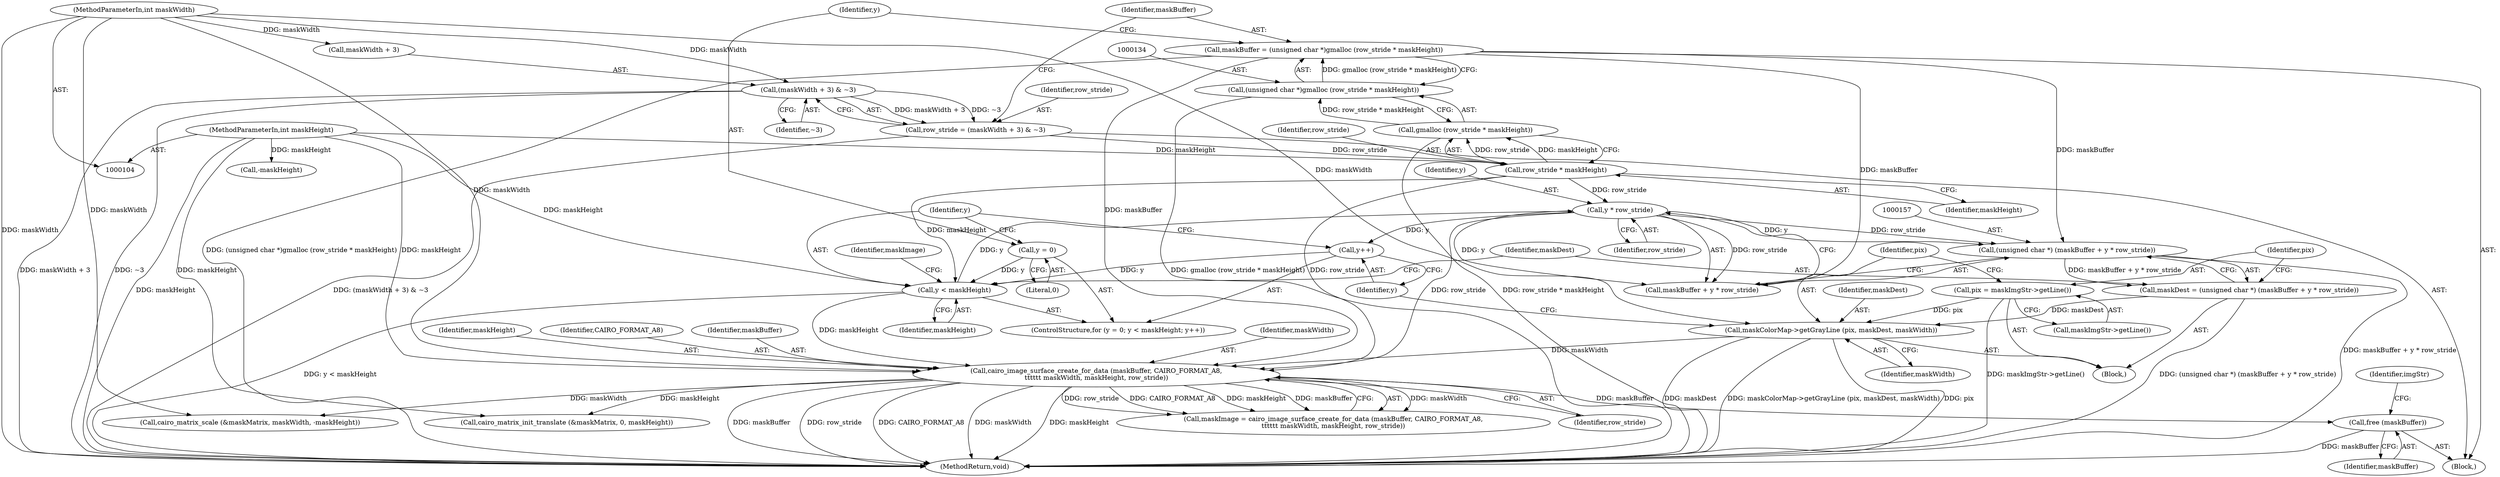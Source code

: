 digraph "1_poppler_7b2d314a61fd0e12f47c62996cb49ec0d1ba747a_3@API" {
"1000347" [label="(Call,free (maskBuffer))"];
"1000172" [label="(Call,cairo_image_surface_create_for_data (maskBuffer, CAIRO_FORMAT_A8,\n\t\t\t\t\t\t maskWidth, maskHeight, row_stride))"];
"1000131" [label="(Call,maskBuffer = (unsigned char *)gmalloc (row_stride * maskHeight))"];
"1000133" [label="(Call,(unsigned char *)gmalloc (row_stride * maskHeight))"];
"1000135" [label="(Call,gmalloc (row_stride * maskHeight))"];
"1000136" [label="(Call,row_stride * maskHeight)"];
"1000123" [label="(Call,row_stride = (maskWidth + 3) & ~3)"];
"1000125" [label="(Call,(maskWidth + 3) & ~3)"];
"1000112" [label="(MethodParameterIn,int maskWidth)"];
"1000113" [label="(MethodParameterIn,int maskHeight)"];
"1000166" [label="(Call,maskColorMap->getGrayLine (pix, maskDest, maskWidth))"];
"1000163" [label="(Call,pix = maskImgStr->getLine())"];
"1000154" [label="(Call,maskDest = (unsigned char *) (maskBuffer + y * row_stride))"];
"1000156" [label="(Call,(unsigned char *) (maskBuffer + y * row_stride))"];
"1000160" [label="(Call,y * row_stride)"];
"1000148" [label="(Call,y < maskHeight)"];
"1000151" [label="(Call,y++)"];
"1000145" [label="(Call,y = 0)"];
"1000347" [label="(Call,free (maskBuffer))"];
"1000123" [label="(Call,row_stride = (maskWidth + 3) & ~3)"];
"1000113" [label="(MethodParameterIn,int maskHeight)"];
"1000146" [label="(Identifier,y)"];
"1000131" [label="(Call,maskBuffer = (unsigned char *)gmalloc (row_stride * maskHeight))"];
"1000300" [label="(Call,cairo_matrix_scale (&maskMatrix, maskWidth, -maskHeight))"];
"1000145" [label="(Call,y = 0)"];
"1000172" [label="(Call,cairo_image_surface_create_for_data (maskBuffer, CAIRO_FORMAT_A8,\n\t\t\t\t\t\t maskWidth, maskHeight, row_stride))"];
"1000165" [label="(Call,maskImgStr->getLine())"];
"1000115" [label="(Block,)"];
"1000348" [label="(Identifier,maskBuffer)"];
"1000161" [label="(Identifier,y)"];
"1000350" [label="(Identifier,imgStr)"];
"1000170" [label="(Call,maskImage = cairo_image_surface_create_for_data (maskBuffer, CAIRO_FORMAT_A8,\n\t\t\t\t\t\t maskWidth, maskHeight, row_stride))"];
"1000137" [label="(Identifier,row_stride)"];
"1000150" [label="(Identifier,maskHeight)"];
"1000304" [label="(Call,-maskHeight)"];
"1000155" [label="(Identifier,maskDest)"];
"1000175" [label="(Identifier,maskWidth)"];
"1000164" [label="(Identifier,pix)"];
"1000295" [label="(Call,cairo_matrix_init_translate (&maskMatrix, 0, maskHeight))"];
"1000168" [label="(Identifier,maskDest)"];
"1000163" [label="(Call,pix = maskImgStr->getLine())"];
"1000176" [label="(Identifier,maskHeight)"];
"1000162" [label="(Identifier,row_stride)"];
"1000124" [label="(Identifier,row_stride)"];
"1000136" [label="(Call,row_stride * maskHeight)"];
"1000177" [label="(Identifier,row_stride)"];
"1000166" [label="(Call,maskColorMap->getGrayLine (pix, maskDest, maskWidth))"];
"1000152" [label="(Identifier,y)"];
"1000126" [label="(Call,maskWidth + 3)"];
"1000144" [label="(ControlStructure,for (y = 0; y < maskHeight; y++))"];
"1000147" [label="(Literal,0)"];
"1000148" [label="(Call,y < maskHeight)"];
"1000125" [label="(Call,(maskWidth + 3) & ~3)"];
"1000167" [label="(Identifier,pix)"];
"1000138" [label="(Identifier,maskHeight)"];
"1000132" [label="(Identifier,maskBuffer)"];
"1000135" [label="(Call,gmalloc (row_stride * maskHeight))"];
"1000174" [label="(Identifier,CAIRO_FORMAT_A8)"];
"1000158" [label="(Call,maskBuffer + y * row_stride)"];
"1000112" [label="(MethodParameterIn,int maskWidth)"];
"1000351" [label="(MethodReturn,void)"];
"1000169" [label="(Identifier,maskWidth)"];
"1000153" [label="(Block,)"];
"1000171" [label="(Identifier,maskImage)"];
"1000173" [label="(Identifier,maskBuffer)"];
"1000156" [label="(Call,(unsigned char *) (maskBuffer + y * row_stride))"];
"1000149" [label="(Identifier,y)"];
"1000151" [label="(Call,y++)"];
"1000129" [label="(Identifier,~3)"];
"1000133" [label="(Call,(unsigned char *)gmalloc (row_stride * maskHeight))"];
"1000160" [label="(Call,y * row_stride)"];
"1000154" [label="(Call,maskDest = (unsigned char *) (maskBuffer + y * row_stride))"];
"1000347" -> "1000115"  [label="AST: "];
"1000347" -> "1000348"  [label="CFG: "];
"1000348" -> "1000347"  [label="AST: "];
"1000350" -> "1000347"  [label="CFG: "];
"1000347" -> "1000351"  [label="DDG: maskBuffer"];
"1000172" -> "1000347"  [label="DDG: maskBuffer"];
"1000172" -> "1000170"  [label="AST: "];
"1000172" -> "1000177"  [label="CFG: "];
"1000173" -> "1000172"  [label="AST: "];
"1000174" -> "1000172"  [label="AST: "];
"1000175" -> "1000172"  [label="AST: "];
"1000176" -> "1000172"  [label="AST: "];
"1000177" -> "1000172"  [label="AST: "];
"1000170" -> "1000172"  [label="CFG: "];
"1000172" -> "1000351"  [label="DDG: maskHeight"];
"1000172" -> "1000351"  [label="DDG: maskBuffer"];
"1000172" -> "1000351"  [label="DDG: row_stride"];
"1000172" -> "1000351"  [label="DDG: CAIRO_FORMAT_A8"];
"1000172" -> "1000351"  [label="DDG: maskWidth"];
"1000172" -> "1000170"  [label="DDG: maskWidth"];
"1000172" -> "1000170"  [label="DDG: row_stride"];
"1000172" -> "1000170"  [label="DDG: CAIRO_FORMAT_A8"];
"1000172" -> "1000170"  [label="DDG: maskHeight"];
"1000172" -> "1000170"  [label="DDG: maskBuffer"];
"1000131" -> "1000172"  [label="DDG: maskBuffer"];
"1000166" -> "1000172"  [label="DDG: maskWidth"];
"1000112" -> "1000172"  [label="DDG: maskWidth"];
"1000148" -> "1000172"  [label="DDG: maskHeight"];
"1000113" -> "1000172"  [label="DDG: maskHeight"];
"1000160" -> "1000172"  [label="DDG: row_stride"];
"1000136" -> "1000172"  [label="DDG: row_stride"];
"1000172" -> "1000295"  [label="DDG: maskHeight"];
"1000172" -> "1000300"  [label="DDG: maskWidth"];
"1000131" -> "1000115"  [label="AST: "];
"1000131" -> "1000133"  [label="CFG: "];
"1000132" -> "1000131"  [label="AST: "];
"1000133" -> "1000131"  [label="AST: "];
"1000146" -> "1000131"  [label="CFG: "];
"1000131" -> "1000351"  [label="DDG: (unsigned char *)gmalloc (row_stride * maskHeight)"];
"1000133" -> "1000131"  [label="DDG: gmalloc (row_stride * maskHeight)"];
"1000131" -> "1000156"  [label="DDG: maskBuffer"];
"1000131" -> "1000158"  [label="DDG: maskBuffer"];
"1000133" -> "1000135"  [label="CFG: "];
"1000134" -> "1000133"  [label="AST: "];
"1000135" -> "1000133"  [label="AST: "];
"1000133" -> "1000351"  [label="DDG: gmalloc (row_stride * maskHeight)"];
"1000135" -> "1000133"  [label="DDG: row_stride * maskHeight"];
"1000135" -> "1000136"  [label="CFG: "];
"1000136" -> "1000135"  [label="AST: "];
"1000135" -> "1000351"  [label="DDG: row_stride * maskHeight"];
"1000136" -> "1000135"  [label="DDG: row_stride"];
"1000136" -> "1000135"  [label="DDG: maskHeight"];
"1000136" -> "1000138"  [label="CFG: "];
"1000137" -> "1000136"  [label="AST: "];
"1000138" -> "1000136"  [label="AST: "];
"1000123" -> "1000136"  [label="DDG: row_stride"];
"1000113" -> "1000136"  [label="DDG: maskHeight"];
"1000136" -> "1000148"  [label="DDG: maskHeight"];
"1000136" -> "1000160"  [label="DDG: row_stride"];
"1000123" -> "1000115"  [label="AST: "];
"1000123" -> "1000125"  [label="CFG: "];
"1000124" -> "1000123"  [label="AST: "];
"1000125" -> "1000123"  [label="AST: "];
"1000132" -> "1000123"  [label="CFG: "];
"1000123" -> "1000351"  [label="DDG: (maskWidth + 3) & ~3"];
"1000125" -> "1000123"  [label="DDG: maskWidth + 3"];
"1000125" -> "1000123"  [label="DDG: ~3"];
"1000125" -> "1000129"  [label="CFG: "];
"1000126" -> "1000125"  [label="AST: "];
"1000129" -> "1000125"  [label="AST: "];
"1000125" -> "1000351"  [label="DDG: maskWidth + 3"];
"1000125" -> "1000351"  [label="DDG: ~3"];
"1000112" -> "1000125"  [label="DDG: maskWidth"];
"1000112" -> "1000104"  [label="AST: "];
"1000112" -> "1000351"  [label="DDG: maskWidth"];
"1000112" -> "1000126"  [label="DDG: maskWidth"];
"1000112" -> "1000166"  [label="DDG: maskWidth"];
"1000112" -> "1000300"  [label="DDG: maskWidth"];
"1000113" -> "1000104"  [label="AST: "];
"1000113" -> "1000351"  [label="DDG: maskHeight"];
"1000113" -> "1000148"  [label="DDG: maskHeight"];
"1000113" -> "1000295"  [label="DDG: maskHeight"];
"1000113" -> "1000304"  [label="DDG: maskHeight"];
"1000166" -> "1000153"  [label="AST: "];
"1000166" -> "1000169"  [label="CFG: "];
"1000167" -> "1000166"  [label="AST: "];
"1000168" -> "1000166"  [label="AST: "];
"1000169" -> "1000166"  [label="AST: "];
"1000152" -> "1000166"  [label="CFG: "];
"1000166" -> "1000351"  [label="DDG: maskDest"];
"1000166" -> "1000351"  [label="DDG: maskColorMap->getGrayLine (pix, maskDest, maskWidth)"];
"1000166" -> "1000351"  [label="DDG: pix"];
"1000163" -> "1000166"  [label="DDG: pix"];
"1000154" -> "1000166"  [label="DDG: maskDest"];
"1000163" -> "1000153"  [label="AST: "];
"1000163" -> "1000165"  [label="CFG: "];
"1000164" -> "1000163"  [label="AST: "];
"1000165" -> "1000163"  [label="AST: "];
"1000167" -> "1000163"  [label="CFG: "];
"1000163" -> "1000351"  [label="DDG: maskImgStr->getLine()"];
"1000154" -> "1000153"  [label="AST: "];
"1000154" -> "1000156"  [label="CFG: "];
"1000155" -> "1000154"  [label="AST: "];
"1000156" -> "1000154"  [label="AST: "];
"1000164" -> "1000154"  [label="CFG: "];
"1000154" -> "1000351"  [label="DDG: (unsigned char *) (maskBuffer + y * row_stride)"];
"1000156" -> "1000154"  [label="DDG: maskBuffer + y * row_stride"];
"1000156" -> "1000158"  [label="CFG: "];
"1000157" -> "1000156"  [label="AST: "];
"1000158" -> "1000156"  [label="AST: "];
"1000156" -> "1000351"  [label="DDG: maskBuffer + y * row_stride"];
"1000160" -> "1000156"  [label="DDG: y"];
"1000160" -> "1000156"  [label="DDG: row_stride"];
"1000160" -> "1000158"  [label="AST: "];
"1000160" -> "1000162"  [label="CFG: "];
"1000161" -> "1000160"  [label="AST: "];
"1000162" -> "1000160"  [label="AST: "];
"1000158" -> "1000160"  [label="CFG: "];
"1000160" -> "1000151"  [label="DDG: y"];
"1000160" -> "1000158"  [label="DDG: y"];
"1000160" -> "1000158"  [label="DDG: row_stride"];
"1000148" -> "1000160"  [label="DDG: y"];
"1000148" -> "1000144"  [label="AST: "];
"1000148" -> "1000150"  [label="CFG: "];
"1000149" -> "1000148"  [label="AST: "];
"1000150" -> "1000148"  [label="AST: "];
"1000155" -> "1000148"  [label="CFG: "];
"1000171" -> "1000148"  [label="CFG: "];
"1000148" -> "1000351"  [label="DDG: y < maskHeight"];
"1000151" -> "1000148"  [label="DDG: y"];
"1000145" -> "1000148"  [label="DDG: y"];
"1000151" -> "1000144"  [label="AST: "];
"1000151" -> "1000152"  [label="CFG: "];
"1000152" -> "1000151"  [label="AST: "];
"1000149" -> "1000151"  [label="CFG: "];
"1000145" -> "1000144"  [label="AST: "];
"1000145" -> "1000147"  [label="CFG: "];
"1000146" -> "1000145"  [label="AST: "];
"1000147" -> "1000145"  [label="AST: "];
"1000149" -> "1000145"  [label="CFG: "];
}
